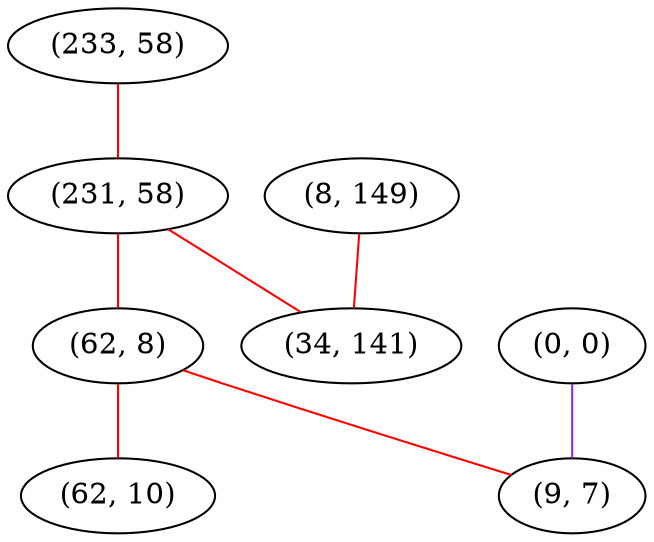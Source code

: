 graph "" {
"(233, 58)";
"(0, 0)";
"(231, 58)";
"(8, 149)";
"(62, 8)";
"(34, 141)";
"(62, 10)";
"(9, 7)";
"(233, 58)" -- "(231, 58)"  [color=red, key=0, weight=1];
"(0, 0)" -- "(9, 7)"  [color=purple, key=0, weight=4];
"(231, 58)" -- "(34, 141)"  [color=red, key=0, weight=1];
"(231, 58)" -- "(62, 8)"  [color=red, key=0, weight=1];
"(8, 149)" -- "(34, 141)"  [color=red, key=0, weight=1];
"(62, 8)" -- "(62, 10)"  [color=red, key=0, weight=1];
"(62, 8)" -- "(9, 7)"  [color=red, key=0, weight=1];
}
